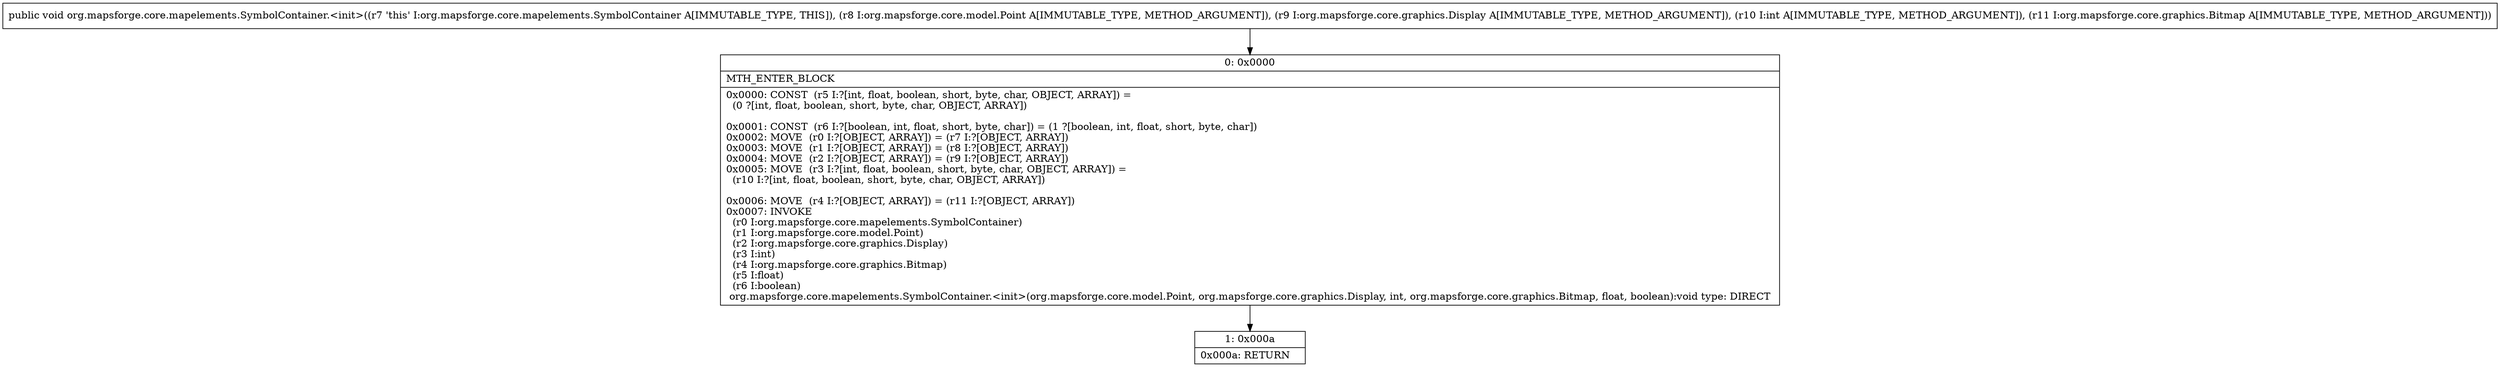 digraph "CFG fororg.mapsforge.core.mapelements.SymbolContainer.\<init\>(Lorg\/mapsforge\/core\/model\/Point;Lorg\/mapsforge\/core\/graphics\/Display;ILorg\/mapsforge\/core\/graphics\/Bitmap;)V" {
Node_0 [shape=record,label="{0\:\ 0x0000|MTH_ENTER_BLOCK\l|0x0000: CONST  (r5 I:?[int, float, boolean, short, byte, char, OBJECT, ARRAY]) = \l  (0 ?[int, float, boolean, short, byte, char, OBJECT, ARRAY])\l \l0x0001: CONST  (r6 I:?[boolean, int, float, short, byte, char]) = (1 ?[boolean, int, float, short, byte, char]) \l0x0002: MOVE  (r0 I:?[OBJECT, ARRAY]) = (r7 I:?[OBJECT, ARRAY]) \l0x0003: MOVE  (r1 I:?[OBJECT, ARRAY]) = (r8 I:?[OBJECT, ARRAY]) \l0x0004: MOVE  (r2 I:?[OBJECT, ARRAY]) = (r9 I:?[OBJECT, ARRAY]) \l0x0005: MOVE  (r3 I:?[int, float, boolean, short, byte, char, OBJECT, ARRAY]) = \l  (r10 I:?[int, float, boolean, short, byte, char, OBJECT, ARRAY])\l \l0x0006: MOVE  (r4 I:?[OBJECT, ARRAY]) = (r11 I:?[OBJECT, ARRAY]) \l0x0007: INVOKE  \l  (r0 I:org.mapsforge.core.mapelements.SymbolContainer)\l  (r1 I:org.mapsforge.core.model.Point)\l  (r2 I:org.mapsforge.core.graphics.Display)\l  (r3 I:int)\l  (r4 I:org.mapsforge.core.graphics.Bitmap)\l  (r5 I:float)\l  (r6 I:boolean)\l org.mapsforge.core.mapelements.SymbolContainer.\<init\>(org.mapsforge.core.model.Point, org.mapsforge.core.graphics.Display, int, org.mapsforge.core.graphics.Bitmap, float, boolean):void type: DIRECT \l}"];
Node_1 [shape=record,label="{1\:\ 0x000a|0x000a: RETURN   \l}"];
MethodNode[shape=record,label="{public void org.mapsforge.core.mapelements.SymbolContainer.\<init\>((r7 'this' I:org.mapsforge.core.mapelements.SymbolContainer A[IMMUTABLE_TYPE, THIS]), (r8 I:org.mapsforge.core.model.Point A[IMMUTABLE_TYPE, METHOD_ARGUMENT]), (r9 I:org.mapsforge.core.graphics.Display A[IMMUTABLE_TYPE, METHOD_ARGUMENT]), (r10 I:int A[IMMUTABLE_TYPE, METHOD_ARGUMENT]), (r11 I:org.mapsforge.core.graphics.Bitmap A[IMMUTABLE_TYPE, METHOD_ARGUMENT])) }"];
MethodNode -> Node_0;
Node_0 -> Node_1;
}

